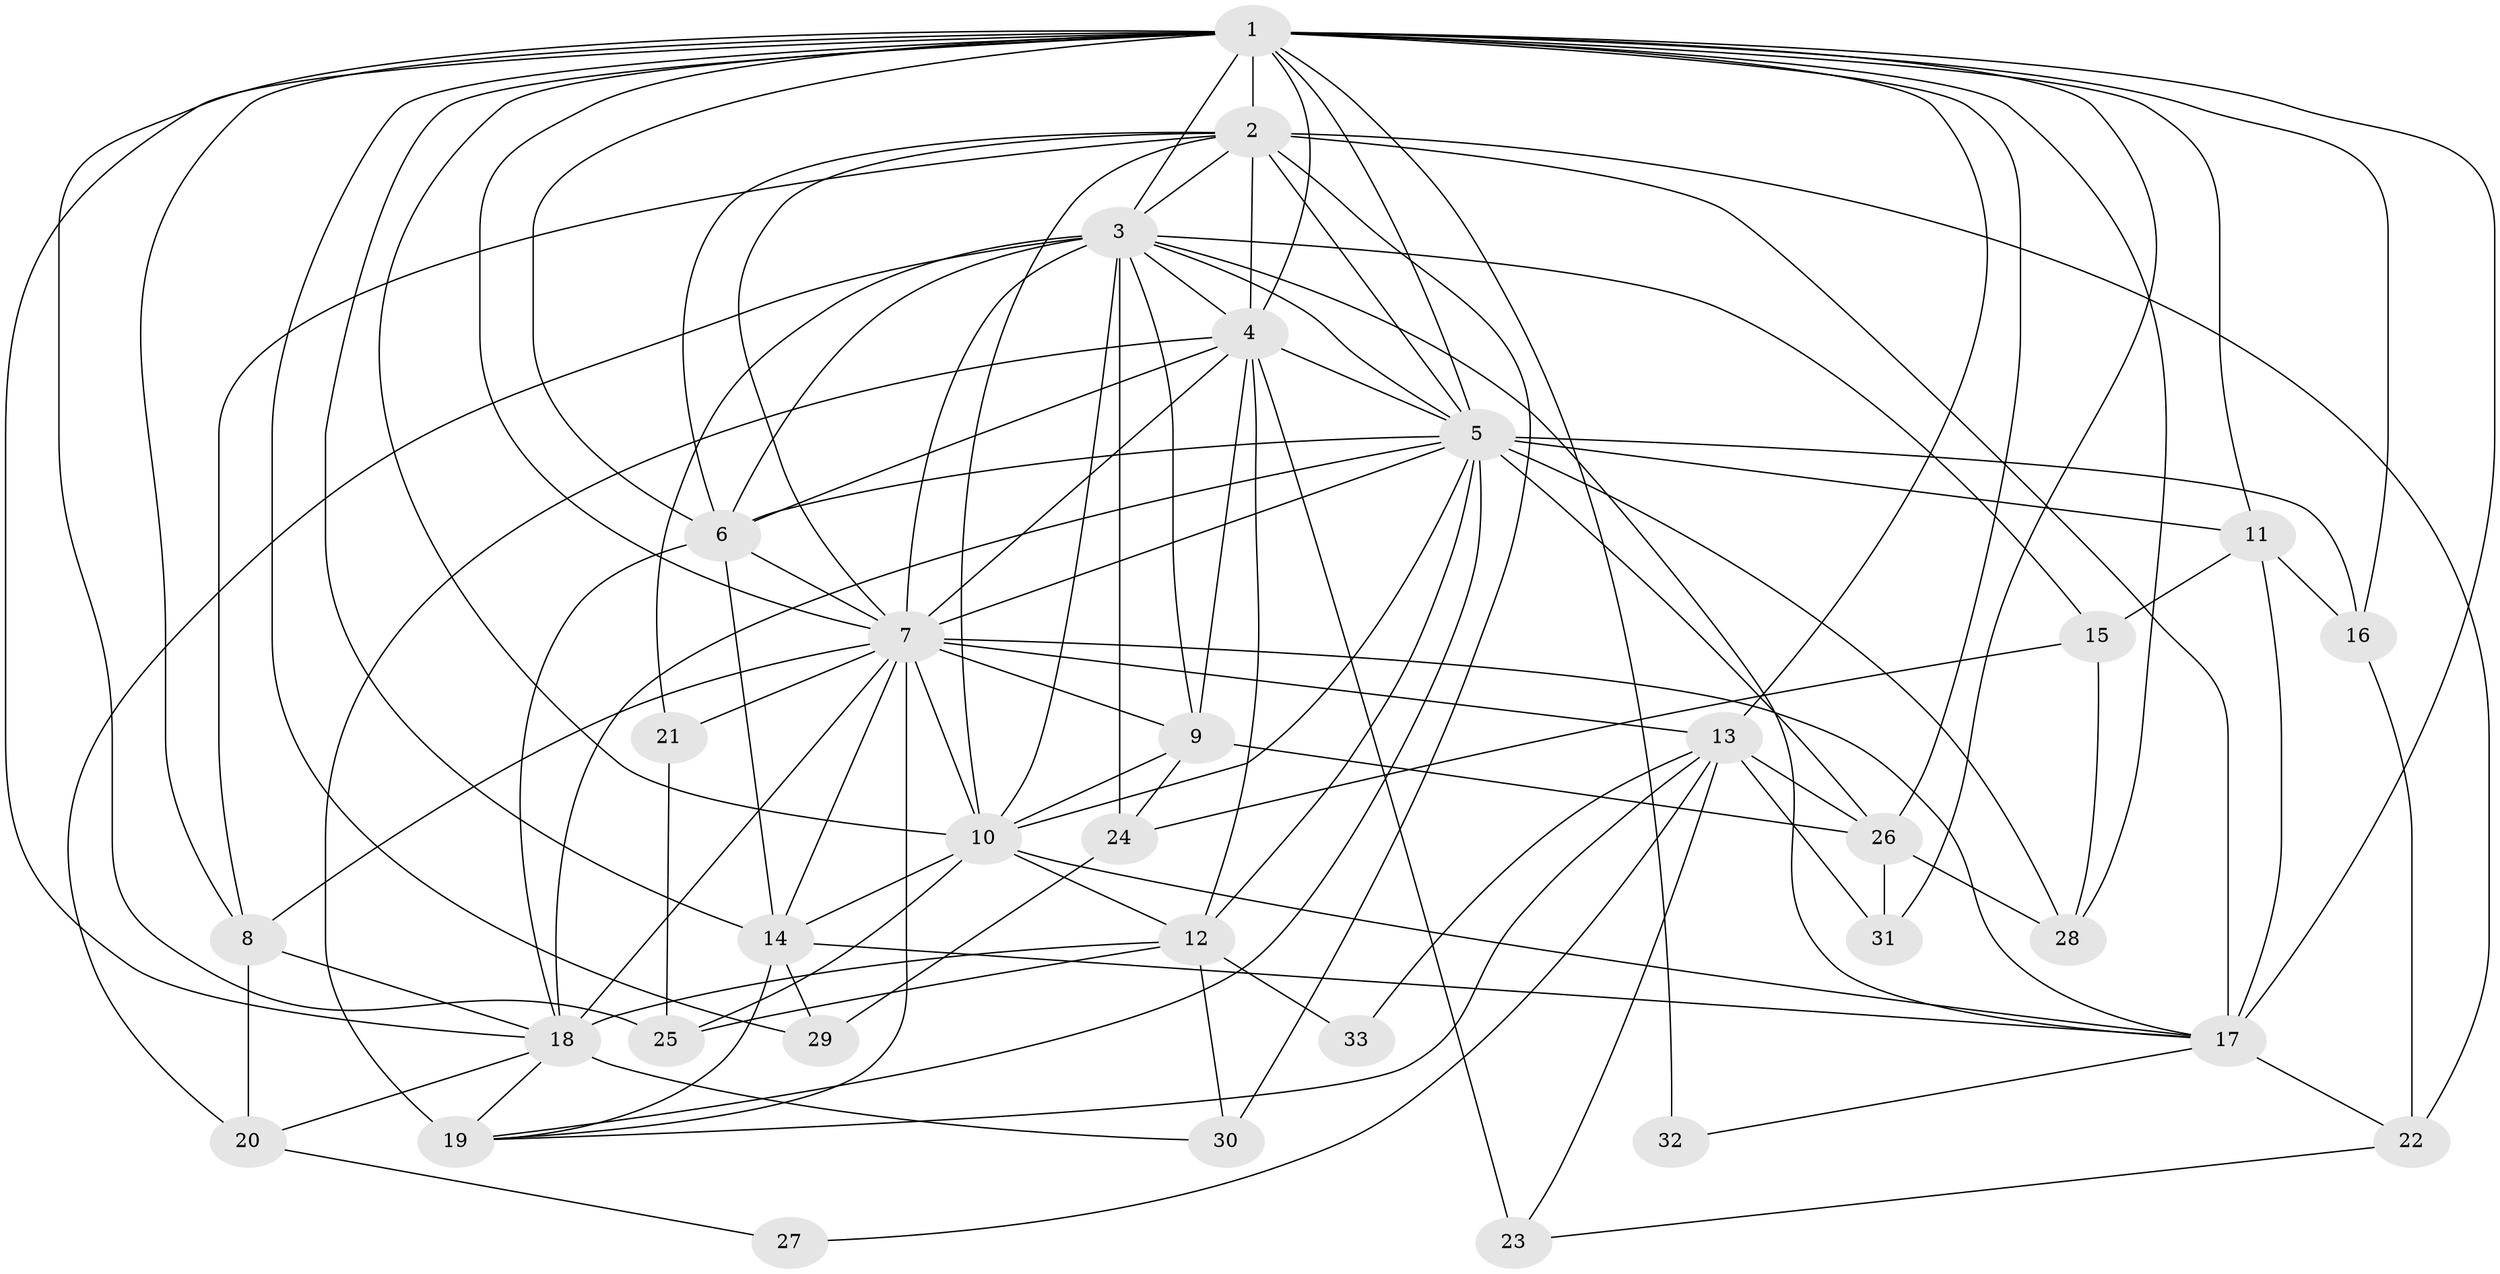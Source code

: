 // original degree distribution, {16: 0.00980392156862745, 23: 0.00980392156862745, 25: 0.00980392156862745, 18: 0.00980392156862745, 24: 0.0196078431372549, 13: 0.00980392156862745, 20: 0.00980392156862745, 22: 0.00980392156862745, 14: 0.00980392156862745, 6: 0.029411764705882353, 5: 0.06862745098039216, 4: 0.0784313725490196, 3: 0.1568627450980392, 7: 0.0196078431372549, 2: 0.5490196078431373}
// Generated by graph-tools (version 1.1) at 2025/49/03/04/25 22:49:36]
// undirected, 33 vertices, 109 edges
graph export_dot {
  node [color=gray90,style=filled];
  1;
  2;
  3;
  4;
  5;
  6;
  7;
  8;
  9;
  10;
  11;
  12;
  13;
  14;
  15;
  16;
  17;
  18;
  19;
  20;
  21;
  22;
  23;
  24;
  25;
  26;
  27;
  28;
  29;
  30;
  31;
  32;
  33;
  1 -- 2 [weight=2.0];
  1 -- 3 [weight=2.0];
  1 -- 4 [weight=4.0];
  1 -- 5 [weight=2.0];
  1 -- 6 [weight=2.0];
  1 -- 7 [weight=4.0];
  1 -- 8 [weight=1.0];
  1 -- 10 [weight=1.0];
  1 -- 11 [weight=2.0];
  1 -- 13 [weight=1.0];
  1 -- 14 [weight=1.0];
  1 -- 16 [weight=1.0];
  1 -- 17 [weight=1.0];
  1 -- 18 [weight=1.0];
  1 -- 25 [weight=2.0];
  1 -- 26 [weight=1.0];
  1 -- 28 [weight=1.0];
  1 -- 29 [weight=2.0];
  1 -- 31 [weight=1.0];
  1 -- 32 [weight=2.0];
  2 -- 3 [weight=2.0];
  2 -- 4 [weight=2.0];
  2 -- 5 [weight=1.0];
  2 -- 6 [weight=1.0];
  2 -- 7 [weight=3.0];
  2 -- 8 [weight=1.0];
  2 -- 10 [weight=1.0];
  2 -- 17 [weight=8.0];
  2 -- 22 [weight=1.0];
  2 -- 30 [weight=1.0];
  3 -- 4 [weight=2.0];
  3 -- 5 [weight=1.0];
  3 -- 6 [weight=2.0];
  3 -- 7 [weight=3.0];
  3 -- 9 [weight=1.0];
  3 -- 10 [weight=1.0];
  3 -- 15 [weight=2.0];
  3 -- 17 [weight=1.0];
  3 -- 20 [weight=1.0];
  3 -- 21 [weight=3.0];
  3 -- 24 [weight=3.0];
  4 -- 5 [weight=3.0];
  4 -- 6 [weight=2.0];
  4 -- 7 [weight=4.0];
  4 -- 9 [weight=1.0];
  4 -- 12 [weight=1.0];
  4 -- 19 [weight=7.0];
  4 -- 23 [weight=2.0];
  5 -- 6 [weight=1.0];
  5 -- 7 [weight=2.0];
  5 -- 10 [weight=1.0];
  5 -- 11 [weight=1.0];
  5 -- 12 [weight=2.0];
  5 -- 16 [weight=1.0];
  5 -- 18 [weight=3.0];
  5 -- 19 [weight=2.0];
  5 -- 26 [weight=1.0];
  5 -- 28 [weight=3.0];
  6 -- 7 [weight=2.0];
  6 -- 14 [weight=2.0];
  6 -- 18 [weight=1.0];
  7 -- 8 [weight=1.0];
  7 -- 9 [weight=1.0];
  7 -- 10 [weight=8.0];
  7 -- 13 [weight=1.0];
  7 -- 14 [weight=1.0];
  7 -- 17 [weight=1.0];
  7 -- 18 [weight=1.0];
  7 -- 19 [weight=2.0];
  7 -- 21 [weight=4.0];
  8 -- 18 [weight=1.0];
  8 -- 20 [weight=3.0];
  9 -- 10 [weight=1.0];
  9 -- 24 [weight=1.0];
  9 -- 26 [weight=2.0];
  10 -- 12 [weight=1.0];
  10 -- 14 [weight=1.0];
  10 -- 17 [weight=1.0];
  10 -- 25 [weight=2.0];
  11 -- 15 [weight=1.0];
  11 -- 16 [weight=1.0];
  11 -- 17 [weight=1.0];
  12 -- 18 [weight=1.0];
  12 -- 25 [weight=1.0];
  12 -- 30 [weight=1.0];
  12 -- 33 [weight=1.0];
  13 -- 19 [weight=1.0];
  13 -- 23 [weight=1.0];
  13 -- 26 [weight=1.0];
  13 -- 27 [weight=1.0];
  13 -- 31 [weight=1.0];
  13 -- 33 [weight=1.0];
  14 -- 17 [weight=2.0];
  14 -- 19 [weight=1.0];
  14 -- 29 [weight=1.0];
  15 -- 24 [weight=1.0];
  15 -- 28 [weight=1.0];
  16 -- 22 [weight=2.0];
  17 -- 22 [weight=1.0];
  17 -- 32 [weight=1.0];
  18 -- 19 [weight=1.0];
  18 -- 20 [weight=1.0];
  18 -- 30 [weight=1.0];
  20 -- 27 [weight=1.0];
  21 -- 25 [weight=1.0];
  22 -- 23 [weight=1.0];
  24 -- 29 [weight=1.0];
  26 -- 28 [weight=1.0];
  26 -- 31 [weight=2.0];
}
